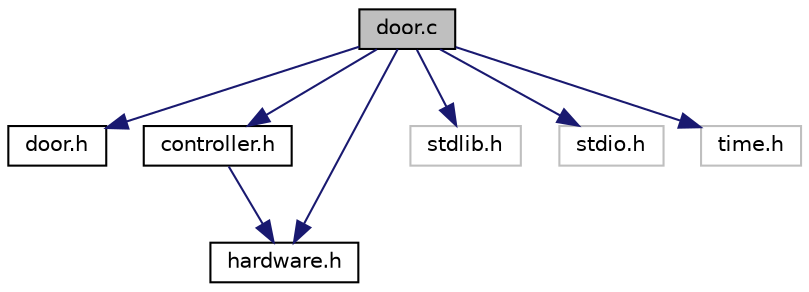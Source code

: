 digraph "door.c"
{
 // LATEX_PDF_SIZE
  edge [fontname="Helvetica",fontsize="10",labelfontname="Helvetica",labelfontsize="10"];
  node [fontname="Helvetica",fontsize="10",shape=record];
  Node1 [label="door.c",height=0.2,width=0.4,color="black", fillcolor="grey75", style="filled", fontcolor="black",tooltip="file containing functions for door operations"];
  Node1 -> Node2 [color="midnightblue",fontsize="10",style="solid"];
  Node2 [label="door.h",height=0.2,width=0.4,color="black", fillcolor="white", style="filled",URL="$door_8h.html",tooltip="Declaration of door functions."];
  Node1 -> Node3 [color="midnightblue",fontsize="10",style="solid"];
  Node3 [label="controller.h",height=0.2,width=0.4,color="black", fillcolor="white", style="filled",URL="$controller_8h.html",tooltip="Declaration of functions for controller."];
  Node3 -> Node4 [color="midnightblue",fontsize="10",style="solid"];
  Node4 [label="hardware.h",height=0.2,width=0.4,color="black", fillcolor="white", style="filled",URL="$hardware_8h.html",tooltip="Driver for the elevator hardware."];
  Node1 -> Node4 [color="midnightblue",fontsize="10",style="solid"];
  Node1 -> Node5 [color="midnightblue",fontsize="10",style="solid"];
  Node5 [label="stdlib.h",height=0.2,width=0.4,color="grey75", fillcolor="white", style="filled",tooltip=" "];
  Node1 -> Node6 [color="midnightblue",fontsize="10",style="solid"];
  Node6 [label="stdio.h",height=0.2,width=0.4,color="grey75", fillcolor="white", style="filled",tooltip=" "];
  Node1 -> Node7 [color="midnightblue",fontsize="10",style="solid"];
  Node7 [label="time.h",height=0.2,width=0.4,color="grey75", fillcolor="white", style="filled",tooltip=" "];
}
